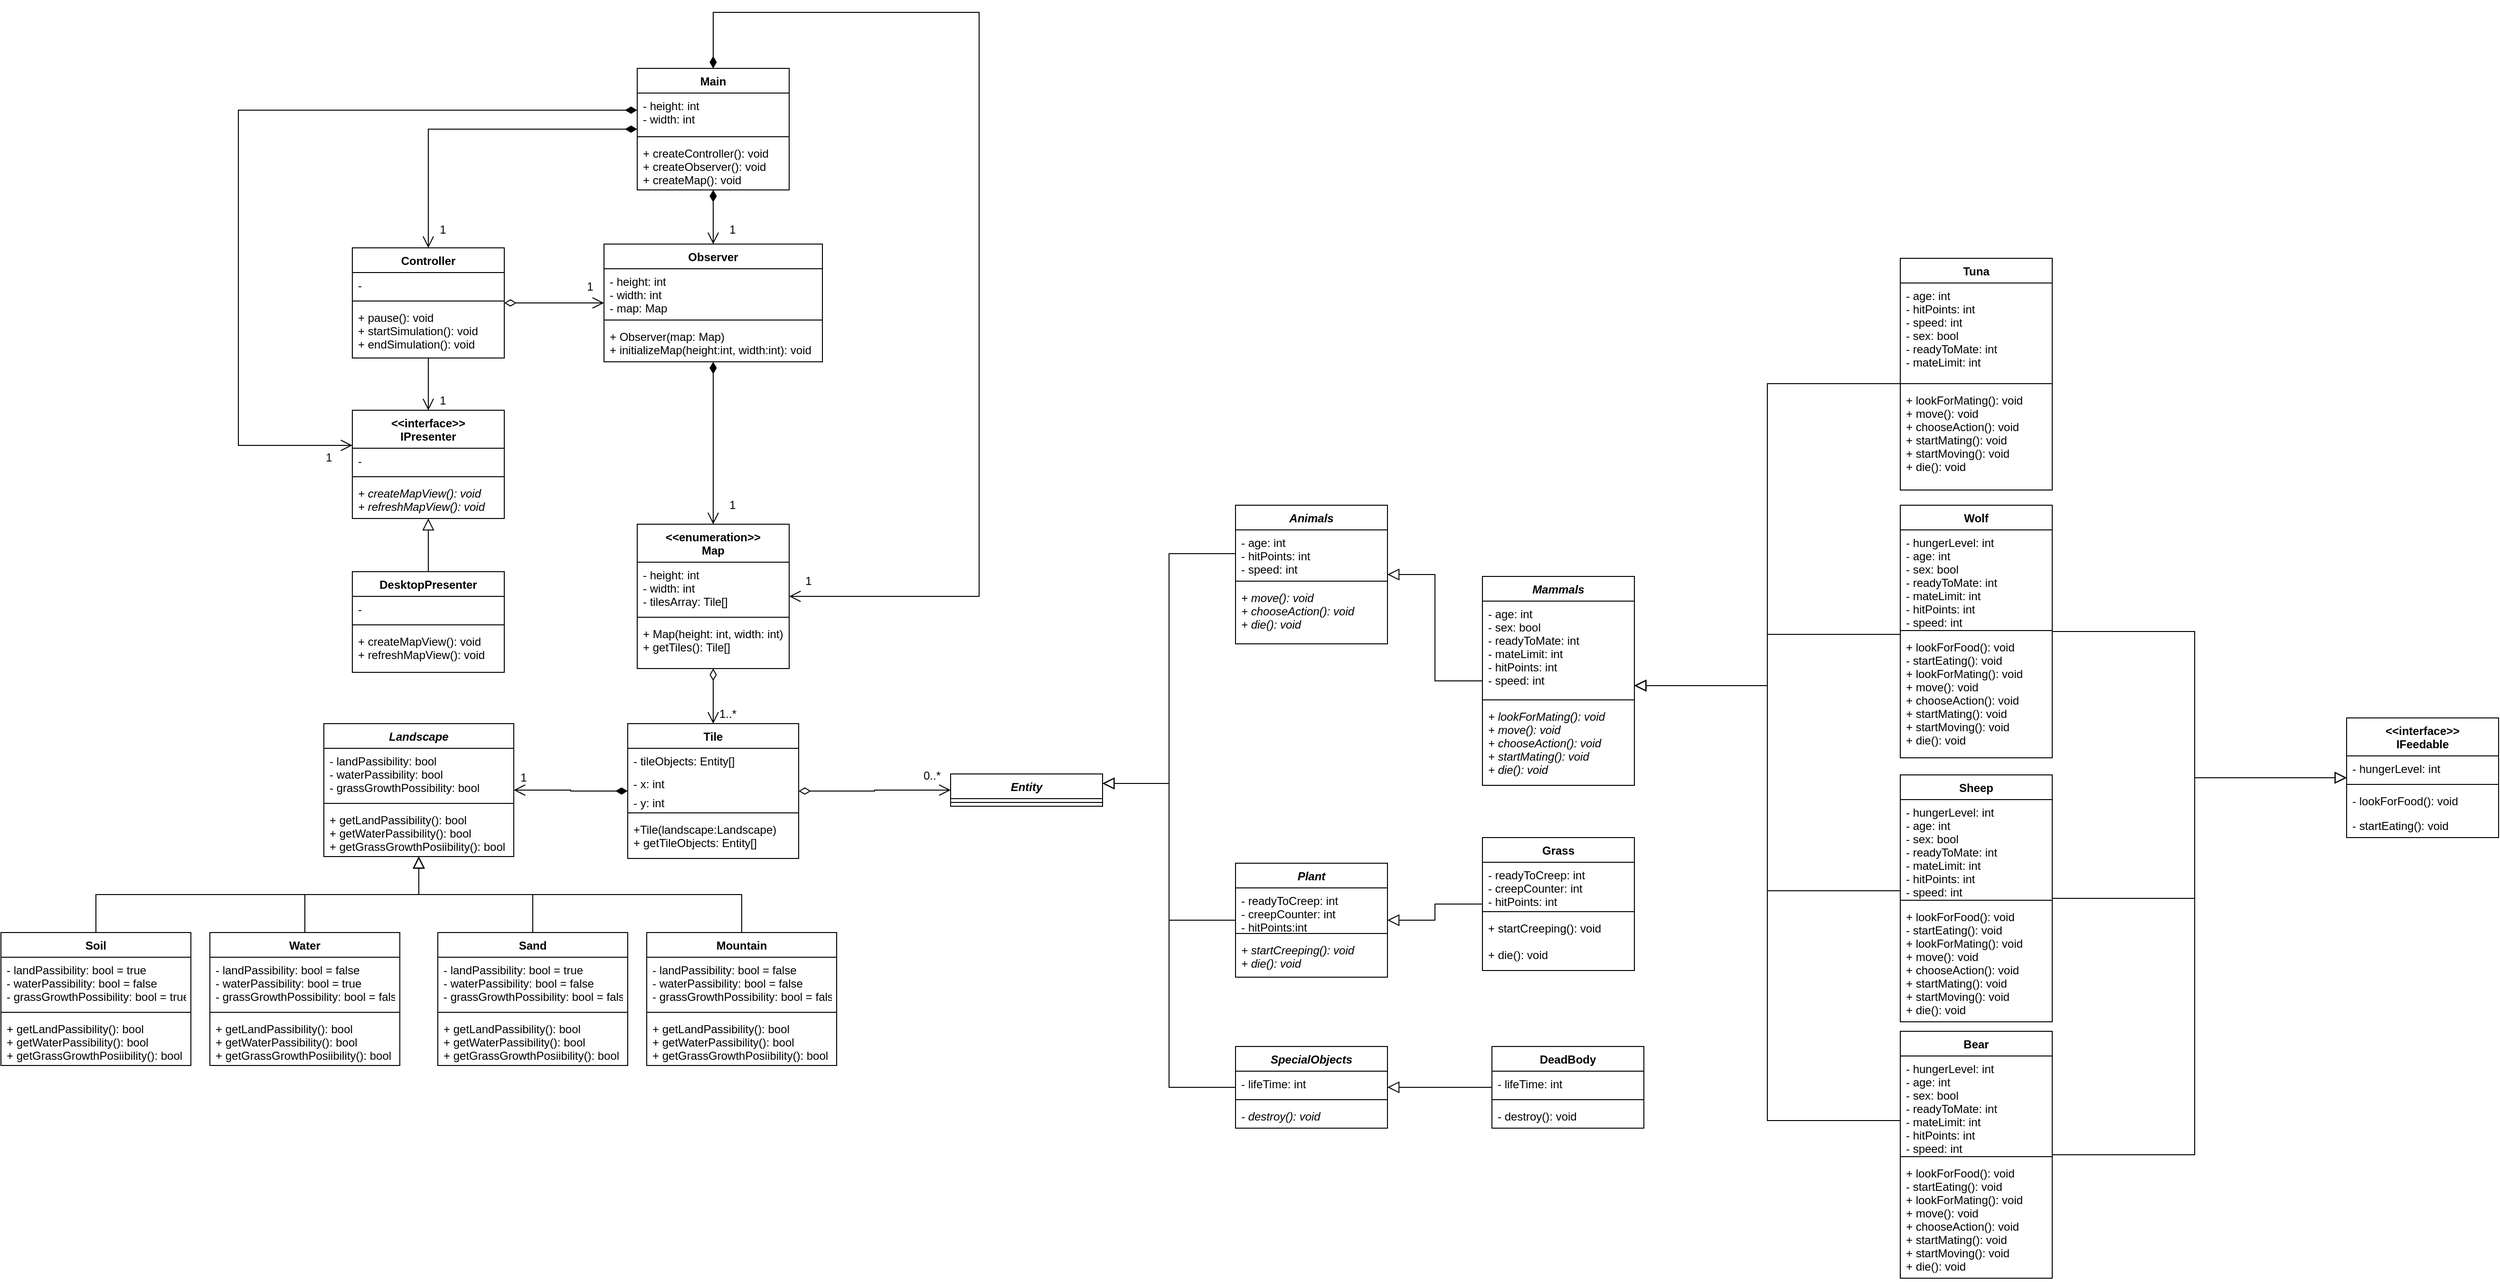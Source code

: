 <mxfile version="15.0.6" type="github">
  <diagram name="Page-1" id="c4acf3e9-155e-7222-9cf6-157b1a14988f">
    <mxGraphModel dx="3109" dy="1654" grid="1" gridSize="10" guides="1" tooltips="1" connect="1" arrows="1" fold="1" page="1" pageScale="1" pageWidth="1100" pageHeight="850" background="none" math="0" shadow="0">
      <root>
        <mxCell id="0" />
        <mxCell id="1" parent="0" />
        <mxCell id="tK33m090suOpxxcHoeYY-7" style="edgeStyle=orthogonalEdgeStyle;rounded=0;orthogonalLoop=1;jettySize=auto;html=1;endArrow=open;endFill=0;endSize=10;startSize=10;startArrow=diamondThin;startFill=0;" edge="1" parent="1" source="_xyLBf4rRskC3J2EZDxW-5" target="_xyLBf4rRskC3J2EZDxW-9">
          <mxGeometry relative="1" as="geometry" />
        </mxCell>
        <mxCell id="_xyLBf4rRskC3J2EZDxW-5" value="&lt;&lt;enumeration&gt;&gt;&#xa;Map" style="swimlane;fontStyle=1;align=center;verticalAlign=top;childLayout=stackLayout;horizontal=1;startSize=40;horizontalStack=0;resizeParent=1;resizeParentMax=0;resizeLast=0;collapsible=1;marginBottom=0;" parent="1" vertex="1">
          <mxGeometry x="680" y="620" width="160" height="152" as="geometry" />
        </mxCell>
        <mxCell id="_xyLBf4rRskC3J2EZDxW-6" value="- height: int&#xa;- width: int&#xa;- tilesArray: Tile[]" style="text;strokeColor=none;fillColor=none;align=left;verticalAlign=top;spacingLeft=4;spacingRight=4;overflow=hidden;rotatable=0;points=[[0,0.5],[1,0.5]];portConstraint=eastwest;" parent="_xyLBf4rRskC3J2EZDxW-5" vertex="1">
          <mxGeometry y="40" width="160" height="54" as="geometry" />
        </mxCell>
        <mxCell id="_xyLBf4rRskC3J2EZDxW-7" value="" style="line;strokeWidth=1;fillColor=none;align=left;verticalAlign=middle;spacingTop=-1;spacingLeft=3;spacingRight=3;rotatable=0;labelPosition=right;points=[];portConstraint=eastwest;" parent="_xyLBf4rRskC3J2EZDxW-5" vertex="1">
          <mxGeometry y="94" width="160" height="8" as="geometry" />
        </mxCell>
        <mxCell id="_xyLBf4rRskC3J2EZDxW-8" value="+ Map(height: int, width: int)&#xa;+ getTiles(): Tile[]" style="text;strokeColor=none;fillColor=none;align=left;verticalAlign=top;spacingLeft=4;spacingRight=4;overflow=hidden;rotatable=0;points=[[0,0.5],[1,0.5]];portConstraint=eastwest;" parent="_xyLBf4rRskC3J2EZDxW-5" vertex="1">
          <mxGeometry y="102" width="160" height="50" as="geometry" />
        </mxCell>
        <mxCell id="v3pDaqWRYXxPAvAmd5gX-19" style="edgeStyle=orthogonalEdgeStyle;rounded=0;orthogonalLoop=1;jettySize=auto;html=1;endArrow=open;endFill=0;startSize=10;endSize=10;strokeWidth=1;startArrow=diamondThin;startFill=1;targetPerimeterSpacing=0;" parent="1" source="_xyLBf4rRskC3J2EZDxW-9" target="_xyLBf4rRskC3J2EZDxW-45" edge="1">
          <mxGeometry relative="1" as="geometry" />
        </mxCell>
        <mxCell id="tK33m090suOpxxcHoeYY-1" style="edgeStyle=orthogonalEdgeStyle;rounded=0;orthogonalLoop=1;jettySize=auto;html=1;endArrow=open;endFill=0;startArrow=diamondThin;startFill=0;startSize=10;endSize=10;" edge="1" parent="1" source="_xyLBf4rRskC3J2EZDxW-9" target="R_GVhmnV9ysI4ZdF6uMz-1">
          <mxGeometry relative="1" as="geometry" />
        </mxCell>
        <mxCell id="_xyLBf4rRskC3J2EZDxW-9" value="Tile" style="swimlane;fontStyle=1;align=center;verticalAlign=top;childLayout=stackLayout;horizontal=1;startSize=26;horizontalStack=0;resizeParent=1;resizeParentMax=0;resizeLast=0;collapsible=1;marginBottom=0;" parent="1" vertex="1">
          <mxGeometry x="670" y="830" width="180" height="142" as="geometry" />
        </mxCell>
        <mxCell id="_xyLBf4rRskC3J2EZDxW-10" value="- tileObjects: Entity[]" style="text;strokeColor=none;fillColor=none;align=left;verticalAlign=top;spacingLeft=4;spacingRight=4;overflow=hidden;rotatable=0;points=[[0,0.5],[1,0.5]];portConstraint=eastwest;" parent="_xyLBf4rRskC3J2EZDxW-9" vertex="1">
          <mxGeometry y="26" width="180" height="24" as="geometry" />
        </mxCell>
        <mxCell id="tK33m090suOpxxcHoeYY-31" value="- x: int" style="text;strokeColor=none;fillColor=none;align=left;verticalAlign=top;spacingLeft=4;spacingRight=4;overflow=hidden;rotatable=0;points=[[0,0.5],[1,0.5]];portConstraint=eastwest;" vertex="1" parent="_xyLBf4rRskC3J2EZDxW-9">
          <mxGeometry y="50" width="180" height="20" as="geometry" />
        </mxCell>
        <mxCell id="tK33m090suOpxxcHoeYY-32" value="- y: int" style="text;strokeColor=none;fillColor=none;align=left;verticalAlign=top;spacingLeft=4;spacingRight=4;overflow=hidden;rotatable=0;points=[[0,0.5],[1,0.5]];portConstraint=eastwest;" vertex="1" parent="_xyLBf4rRskC3J2EZDxW-9">
          <mxGeometry y="70" width="180" height="20" as="geometry" />
        </mxCell>
        <mxCell id="_xyLBf4rRskC3J2EZDxW-11" value="" style="line;strokeWidth=1;fillColor=none;align=left;verticalAlign=middle;spacingTop=-1;spacingLeft=3;spacingRight=3;rotatable=0;labelPosition=right;points=[];portConstraint=eastwest;" parent="_xyLBf4rRskC3J2EZDxW-9" vertex="1">
          <mxGeometry y="90" width="180" height="8" as="geometry" />
        </mxCell>
        <mxCell id="_xyLBf4rRskC3J2EZDxW-12" value="+Tile(landscape:Landscape)&#xa;+ getTileObjects: Entity[]" style="text;strokeColor=none;fillColor=none;align=left;verticalAlign=top;spacingLeft=4;spacingRight=4;overflow=hidden;rotatable=0;points=[[0,0.5],[1,0.5]];portConstraint=eastwest;" parent="_xyLBf4rRskC3J2EZDxW-9" vertex="1">
          <mxGeometry y="98" width="180" height="44" as="geometry" />
        </mxCell>
        <mxCell id="_xyLBf4rRskC3J2EZDxW-49" style="edgeStyle=orthogonalEdgeStyle;rounded=0;orthogonalLoop=1;jettySize=auto;html=1;exitX=0.5;exitY=0;exitDx=0;exitDy=0;endArrow=block;endFill=0;strokeWidth=1;endSize=10;" parent="1" target="_xyLBf4rRskC3J2EZDxW-45" edge="1">
          <mxGeometry relative="1" as="geometry">
            <Array as="points">
              <mxPoint x="330" y="1050" />
              <mxPoint x="330" y="1010" />
              <mxPoint x="450" y="1010" />
            </Array>
            <mxPoint x="360" y="1050" as="sourcePoint" />
          </mxGeometry>
        </mxCell>
        <mxCell id="_xyLBf4rRskC3J2EZDxW-51" style="edgeStyle=orthogonalEdgeStyle;rounded=0;orthogonalLoop=1;jettySize=auto;html=1;endArrow=block;endFill=0;strokeWidth=1;endSize=10;" parent="1" target="_xyLBf4rRskC3J2EZDxW-45" edge="1">
          <mxGeometry relative="1" as="geometry">
            <Array as="points">
              <mxPoint x="570" y="1010" />
              <mxPoint x="450" y="1010" />
            </Array>
            <mxPoint x="570" y="1050" as="sourcePoint" />
          </mxGeometry>
        </mxCell>
        <mxCell id="_xyLBf4rRskC3J2EZDxW-50" style="edgeStyle=orthogonalEdgeStyle;rounded=0;orthogonalLoop=1;jettySize=auto;html=1;endArrow=block;endFill=0;strokeWidth=1;endSize=10;" parent="1" target="_xyLBf4rRskC3J2EZDxW-45" edge="1">
          <mxGeometry relative="1" as="geometry">
            <Array as="points">
              <mxPoint x="110" y="1050" />
              <mxPoint x="110" y="1010" />
              <mxPoint x="450" y="1010" />
            </Array>
            <mxPoint x="180" y="1050" as="sourcePoint" />
          </mxGeometry>
        </mxCell>
        <mxCell id="_xyLBf4rRskC3J2EZDxW-52" style="edgeStyle=orthogonalEdgeStyle;rounded=0;orthogonalLoop=1;jettySize=auto;html=1;endArrow=block;endFill=0;strokeWidth=1;endSize=10;" parent="1" target="_xyLBf4rRskC3J2EZDxW-45" edge="1">
          <mxGeometry relative="1" as="geometry">
            <Array as="points">
              <mxPoint x="790" y="1010" />
              <mxPoint x="450" y="1010" />
            </Array>
            <mxPoint x="790" y="1050" as="sourcePoint" />
          </mxGeometry>
        </mxCell>
        <mxCell id="_xyLBf4rRskC3J2EZDxW-45" value="Landscape" style="swimlane;fontStyle=3;align=center;verticalAlign=top;childLayout=stackLayout;horizontal=1;startSize=26;horizontalStack=0;resizeParent=1;resizeParentMax=0;resizeLast=0;collapsible=1;marginBottom=0;" parent="1" vertex="1">
          <mxGeometry x="350" y="830" width="200" height="140" as="geometry" />
        </mxCell>
        <mxCell id="_xyLBf4rRskC3J2EZDxW-46" value="- landPassibility: bool&#xa;- waterPassibility: bool&#xa;- grassGrowthPossibility: bool" style="text;strokeColor=none;fillColor=none;align=left;verticalAlign=top;spacingLeft=4;spacingRight=4;overflow=hidden;rotatable=0;points=[[0,0.5],[1,0.5]];portConstraint=eastwest;" parent="_xyLBf4rRskC3J2EZDxW-45" vertex="1">
          <mxGeometry y="26" width="200" height="54" as="geometry" />
        </mxCell>
        <mxCell id="_xyLBf4rRskC3J2EZDxW-47" value="" style="line;strokeWidth=1;fillColor=none;align=left;verticalAlign=middle;spacingTop=-1;spacingLeft=3;spacingRight=3;rotatable=0;labelPosition=right;points=[];portConstraint=eastwest;" parent="_xyLBf4rRskC3J2EZDxW-45" vertex="1">
          <mxGeometry y="80" width="200" height="8" as="geometry" />
        </mxCell>
        <mxCell id="_xyLBf4rRskC3J2EZDxW-48" value="+ getLandPassibility(): bool&#xa;+ getWaterPassibility(): bool&#xa;+ getGrassGrowthPosiibility(): bool" style="text;strokeColor=none;fillColor=none;align=left;verticalAlign=top;spacingLeft=4;spacingRight=4;overflow=hidden;rotatable=0;points=[[0,0.5],[1,0.5]];portConstraint=eastwest;" parent="_xyLBf4rRskC3J2EZDxW-45" vertex="1">
          <mxGeometry y="88" width="200" height="52" as="geometry" />
        </mxCell>
        <mxCell id="v3pDaqWRYXxPAvAmd5gX-1" value="Soil" style="swimlane;fontStyle=1;align=center;verticalAlign=top;childLayout=stackLayout;horizontal=1;startSize=26;horizontalStack=0;resizeParent=1;resizeParentMax=0;resizeLast=0;collapsible=1;marginBottom=0;" parent="1" vertex="1">
          <mxGeometry x="10" y="1050" width="200" height="140" as="geometry" />
        </mxCell>
        <mxCell id="v3pDaqWRYXxPAvAmd5gX-2" value="- landPassibility: bool = true&#xa;- waterPassibility: bool = false&#xa;- grassGrowthPossibility: bool = true" style="text;strokeColor=none;fillColor=none;align=left;verticalAlign=top;spacingLeft=4;spacingRight=4;overflow=hidden;rotatable=0;points=[[0,0.5],[1,0.5]];portConstraint=eastwest;" parent="v3pDaqWRYXxPAvAmd5gX-1" vertex="1">
          <mxGeometry y="26" width="200" height="54" as="geometry" />
        </mxCell>
        <mxCell id="v3pDaqWRYXxPAvAmd5gX-3" value="" style="line;strokeWidth=1;fillColor=none;align=left;verticalAlign=middle;spacingTop=-1;spacingLeft=3;spacingRight=3;rotatable=0;labelPosition=right;points=[];portConstraint=eastwest;" parent="v3pDaqWRYXxPAvAmd5gX-1" vertex="1">
          <mxGeometry y="80" width="200" height="8" as="geometry" />
        </mxCell>
        <mxCell id="v3pDaqWRYXxPAvAmd5gX-4" value="+ getLandPassibility(): bool&#xa;+ getWaterPassibility(): bool&#xa;+ getGrassGrowthPosiibility(): bool" style="text;strokeColor=none;fillColor=none;align=left;verticalAlign=top;spacingLeft=4;spacingRight=4;overflow=hidden;rotatable=0;points=[[0,0.5],[1,0.5]];portConstraint=eastwest;" parent="v3pDaqWRYXxPAvAmd5gX-1" vertex="1">
          <mxGeometry y="88" width="200" height="52" as="geometry" />
        </mxCell>
        <mxCell id="v3pDaqWRYXxPAvAmd5gX-5" value="Water" style="swimlane;fontStyle=1;align=center;verticalAlign=top;childLayout=stackLayout;horizontal=1;startSize=26;horizontalStack=0;resizeParent=1;resizeParentMax=0;resizeLast=0;collapsible=1;marginBottom=0;" parent="1" vertex="1">
          <mxGeometry x="230" y="1050" width="200" height="140" as="geometry" />
        </mxCell>
        <mxCell id="v3pDaqWRYXxPAvAmd5gX-6" value="- landPassibility: bool = false&#xa;- waterPassibility: bool = true&#xa;- grassGrowthPossibility: bool = false" style="text;strokeColor=none;fillColor=none;align=left;verticalAlign=top;spacingLeft=4;spacingRight=4;overflow=hidden;rotatable=0;points=[[0,0.5],[1,0.5]];portConstraint=eastwest;" parent="v3pDaqWRYXxPAvAmd5gX-5" vertex="1">
          <mxGeometry y="26" width="200" height="54" as="geometry" />
        </mxCell>
        <mxCell id="v3pDaqWRYXxPAvAmd5gX-7" value="" style="line;strokeWidth=1;fillColor=none;align=left;verticalAlign=middle;spacingTop=-1;spacingLeft=3;spacingRight=3;rotatable=0;labelPosition=right;points=[];portConstraint=eastwest;" parent="v3pDaqWRYXxPAvAmd5gX-5" vertex="1">
          <mxGeometry y="80" width="200" height="8" as="geometry" />
        </mxCell>
        <mxCell id="v3pDaqWRYXxPAvAmd5gX-8" value="+ getLandPassibility(): bool&#xa;+ getWaterPassibility(): bool&#xa;+ getGrassGrowthPosiibility(): bool" style="text;strokeColor=none;fillColor=none;align=left;verticalAlign=top;spacingLeft=4;spacingRight=4;overflow=hidden;rotatable=0;points=[[0,0.5],[1,0.5]];portConstraint=eastwest;" parent="v3pDaqWRYXxPAvAmd5gX-5" vertex="1">
          <mxGeometry y="88" width="200" height="52" as="geometry" />
        </mxCell>
        <mxCell id="v3pDaqWRYXxPAvAmd5gX-9" value="Sand" style="swimlane;fontStyle=1;align=center;verticalAlign=top;childLayout=stackLayout;horizontal=1;startSize=26;horizontalStack=0;resizeParent=1;resizeParentMax=0;resizeLast=0;collapsible=1;marginBottom=0;" parent="1" vertex="1">
          <mxGeometry x="470" y="1050" width="200" height="140" as="geometry" />
        </mxCell>
        <mxCell id="v3pDaqWRYXxPAvAmd5gX-10" value="- landPassibility: bool = true&#xa;- waterPassibility: bool = false&#xa;- grassGrowthPossibility: bool = false" style="text;strokeColor=none;fillColor=none;align=left;verticalAlign=top;spacingLeft=4;spacingRight=4;overflow=hidden;rotatable=0;points=[[0,0.5],[1,0.5]];portConstraint=eastwest;" parent="v3pDaqWRYXxPAvAmd5gX-9" vertex="1">
          <mxGeometry y="26" width="200" height="54" as="geometry" />
        </mxCell>
        <mxCell id="v3pDaqWRYXxPAvAmd5gX-11" value="" style="line;strokeWidth=1;fillColor=none;align=left;verticalAlign=middle;spacingTop=-1;spacingLeft=3;spacingRight=3;rotatable=0;labelPosition=right;points=[];portConstraint=eastwest;" parent="v3pDaqWRYXxPAvAmd5gX-9" vertex="1">
          <mxGeometry y="80" width="200" height="8" as="geometry" />
        </mxCell>
        <mxCell id="v3pDaqWRYXxPAvAmd5gX-12" value="+ getLandPassibility(): bool&#xa;+ getWaterPassibility(): bool&#xa;+ getGrassGrowthPosiibility(): bool" style="text;strokeColor=none;fillColor=none;align=left;verticalAlign=top;spacingLeft=4;spacingRight=4;overflow=hidden;rotatable=0;points=[[0,0.5],[1,0.5]];portConstraint=eastwest;" parent="v3pDaqWRYXxPAvAmd5gX-9" vertex="1">
          <mxGeometry y="88" width="200" height="52" as="geometry" />
        </mxCell>
        <mxCell id="v3pDaqWRYXxPAvAmd5gX-13" value="Mountain" style="swimlane;fontStyle=1;align=center;verticalAlign=top;childLayout=stackLayout;horizontal=1;startSize=26;horizontalStack=0;resizeParent=1;resizeParentMax=0;resizeLast=0;collapsible=1;marginBottom=0;" parent="1" vertex="1">
          <mxGeometry x="690" y="1050" width="200" height="140" as="geometry" />
        </mxCell>
        <mxCell id="v3pDaqWRYXxPAvAmd5gX-14" value="- landPassibility: bool = false&#xa;- waterPassibility: bool = false&#xa;- grassGrowthPossibility: bool = false" style="text;strokeColor=none;fillColor=none;align=left;verticalAlign=top;spacingLeft=4;spacingRight=4;overflow=hidden;rotatable=0;points=[[0,0.5],[1,0.5]];portConstraint=eastwest;" parent="v3pDaqWRYXxPAvAmd5gX-13" vertex="1">
          <mxGeometry y="26" width="200" height="54" as="geometry" />
        </mxCell>
        <mxCell id="v3pDaqWRYXxPAvAmd5gX-15" value="" style="line;strokeWidth=1;fillColor=none;align=left;verticalAlign=middle;spacingTop=-1;spacingLeft=3;spacingRight=3;rotatable=0;labelPosition=right;points=[];portConstraint=eastwest;" parent="v3pDaqWRYXxPAvAmd5gX-13" vertex="1">
          <mxGeometry y="80" width="200" height="8" as="geometry" />
        </mxCell>
        <mxCell id="v3pDaqWRYXxPAvAmd5gX-16" value="+ getLandPassibility(): bool&#xa;+ getWaterPassibility(): bool&#xa;+ getGrassGrowthPosiibility(): bool" style="text;strokeColor=none;fillColor=none;align=left;verticalAlign=top;spacingLeft=4;spacingRight=4;overflow=hidden;rotatable=0;points=[[0,0.5],[1,0.5]];portConstraint=eastwest;" parent="v3pDaqWRYXxPAvAmd5gX-13" vertex="1">
          <mxGeometry y="88" width="200" height="52" as="geometry" />
        </mxCell>
        <mxCell id="v3pDaqWRYXxPAvAmd5gX-61" style="edgeStyle=orthogonalEdgeStyle;rounded=0;orthogonalLoop=1;jettySize=auto;html=1;endArrow=block;endFill=0;startSize=6;endSize=10;strokeWidth=1;" parent="1" source="v3pDaqWRYXxPAvAmd5gX-20" target="v3pDaqWRYXxPAvAmd5gX-56" edge="1">
          <mxGeometry relative="1" as="geometry" />
        </mxCell>
        <mxCell id="v3pDaqWRYXxPAvAmd5gX-20" value="Mammals" style="swimlane;fontStyle=3;align=center;verticalAlign=top;childLayout=stackLayout;horizontal=1;startSize=26;horizontalStack=0;resizeParent=1;resizeParentMax=0;resizeLast=0;collapsible=1;marginBottom=0;" parent="1" vertex="1">
          <mxGeometry x="1570" y="675" width="160" height="220" as="geometry" />
        </mxCell>
        <mxCell id="v3pDaqWRYXxPAvAmd5gX-21" value="- age: int &#xa;- sex: bool&#xa;- readyToMate: int &#xa;- mateLimit: int&#xa;- hitPoints: int&#xa;- speed: int" style="text;strokeColor=none;fillColor=none;align=left;verticalAlign=top;spacingLeft=4;spacingRight=4;overflow=hidden;rotatable=0;points=[[0,0.5],[1,0.5]];portConstraint=eastwest;" parent="v3pDaqWRYXxPAvAmd5gX-20" vertex="1">
          <mxGeometry y="26" width="160" height="100" as="geometry" />
        </mxCell>
        <mxCell id="v3pDaqWRYXxPAvAmd5gX-22" value="" style="line;strokeWidth=1;fillColor=none;align=left;verticalAlign=middle;spacingTop=-1;spacingLeft=3;spacingRight=3;rotatable=0;labelPosition=right;points=[];portConstraint=eastwest;" parent="v3pDaqWRYXxPAvAmd5gX-20" vertex="1">
          <mxGeometry y="126" width="160" height="8" as="geometry" />
        </mxCell>
        <mxCell id="v3pDaqWRYXxPAvAmd5gX-23" value="+ lookForMating(): void&#xa;+ move(): void&#xa;+ chooseAction(): void&#xa;+ startMating(): void&#xa;+ die(): void" style="text;strokeColor=none;fillColor=none;align=left;verticalAlign=top;spacingLeft=4;spacingRight=4;overflow=hidden;rotatable=0;points=[[0,0.5],[1,0.5]];portConstraint=eastwest;fontStyle=2" parent="v3pDaqWRYXxPAvAmd5gX-20" vertex="1">
          <mxGeometry y="134" width="160" height="86" as="geometry" />
        </mxCell>
        <mxCell id="R_GVhmnV9ysI4ZdF6uMz-6" style="edgeStyle=orthogonalEdgeStyle;rounded=0;orthogonalLoop=1;jettySize=auto;html=1;endSize=10;endArrow=block;endFill=0;" parent="1" source="v3pDaqWRYXxPAvAmd5gX-28" target="R_GVhmnV9ysI4ZdF6uMz-1" edge="1">
          <mxGeometry relative="1" as="geometry">
            <Array as="points">
              <mxPoint x="1240" y="1037" />
              <mxPoint x="1240" y="893" />
            </Array>
          </mxGeometry>
        </mxCell>
        <mxCell id="v3pDaqWRYXxPAvAmd5gX-28" value="Plant" style="swimlane;fontStyle=3;align=center;verticalAlign=top;childLayout=stackLayout;horizontal=1;startSize=26;horizontalStack=0;resizeParent=1;resizeParentMax=0;resizeLast=0;collapsible=1;marginBottom=0;" parent="1" vertex="1">
          <mxGeometry x="1310" y="977" width="160" height="120" as="geometry" />
        </mxCell>
        <mxCell id="v3pDaqWRYXxPAvAmd5gX-29" value="- readyToCreep: int &#xa;- creepCounter: int&#xa;- hitPoints:int &#xa;- " style="text;strokeColor=none;fillColor=none;align=left;verticalAlign=top;spacingLeft=4;spacingRight=4;overflow=hidden;rotatable=0;points=[[0,0.5],[1,0.5]];portConstraint=eastwest;" parent="v3pDaqWRYXxPAvAmd5gX-28" vertex="1">
          <mxGeometry y="26" width="160" height="44" as="geometry" />
        </mxCell>
        <mxCell id="v3pDaqWRYXxPAvAmd5gX-30" value="" style="line;strokeWidth=1;fillColor=none;align=left;verticalAlign=middle;spacingTop=-1;spacingLeft=3;spacingRight=3;rotatable=0;labelPosition=right;points=[];portConstraint=eastwest;" parent="v3pDaqWRYXxPAvAmd5gX-28" vertex="1">
          <mxGeometry y="70" width="160" height="8" as="geometry" />
        </mxCell>
        <mxCell id="v3pDaqWRYXxPAvAmd5gX-31" value="+ startСreeping(): void&#xa;+ die(): void" style="text;strokeColor=none;fillColor=none;align=left;verticalAlign=top;spacingLeft=4;spacingRight=4;overflow=hidden;rotatable=0;points=[[0,0.5],[1,0.5]];portConstraint=eastwest;fontStyle=2" parent="v3pDaqWRYXxPAvAmd5gX-28" vertex="1">
          <mxGeometry y="78" width="160" height="42" as="geometry" />
        </mxCell>
        <mxCell id="v3pDaqWRYXxPAvAmd5gX-40" style="edgeStyle=orthogonalEdgeStyle;rounded=0;orthogonalLoop=1;jettySize=auto;html=1;endArrow=block;endFill=0;startSize=6;endSize=10;strokeWidth=1;" parent="1" source="v3pDaqWRYXxPAvAmd5gX-36" target="v3pDaqWRYXxPAvAmd5gX-20" edge="1">
          <mxGeometry relative="1" as="geometry">
            <Array as="points">
              <mxPoint x="1870" y="736" />
              <mxPoint x="1870" y="790" />
            </Array>
          </mxGeometry>
        </mxCell>
        <mxCell id="tK33m090suOpxxcHoeYY-23" style="edgeStyle=orthogonalEdgeStyle;rounded=0;orthogonalLoop=1;jettySize=auto;html=1;endArrow=block;endFill=0;endSize=10;" edge="1" parent="1" source="v3pDaqWRYXxPAvAmd5gX-36" target="tK33m090suOpxxcHoeYY-15">
          <mxGeometry relative="1" as="geometry">
            <Array as="points">
              <mxPoint x="2320" y="733" />
              <mxPoint x="2320" y="887" />
            </Array>
          </mxGeometry>
        </mxCell>
        <mxCell id="v3pDaqWRYXxPAvAmd5gX-36" value="Wolf" style="swimlane;fontStyle=1;align=center;verticalAlign=top;childLayout=stackLayout;horizontal=1;startSize=26;horizontalStack=0;resizeParent=1;resizeParentMax=0;resizeLast=0;collapsible=1;marginBottom=0;" parent="1" vertex="1">
          <mxGeometry x="2010" y="600" width="160" height="266" as="geometry" />
        </mxCell>
        <mxCell id="v3pDaqWRYXxPAvAmd5gX-37" value="- hungerLevel: int&#xa;- age: int &#xa;- sex: bool&#xa;- readyToMate: int &#xa;- mateLimit: int&#xa;- hitPoints: int&#xa;- speed: int" style="text;strokeColor=none;fillColor=none;align=left;verticalAlign=top;spacingLeft=4;spacingRight=4;overflow=hidden;rotatable=0;points=[[0,0.5],[1,0.5]];portConstraint=eastwest;" parent="v3pDaqWRYXxPAvAmd5gX-36" vertex="1">
          <mxGeometry y="26" width="160" height="102" as="geometry" />
        </mxCell>
        <mxCell id="v3pDaqWRYXxPAvAmd5gX-38" value="" style="line;strokeWidth=1;fillColor=none;align=left;verticalAlign=middle;spacingTop=-1;spacingLeft=3;spacingRight=3;rotatable=0;labelPosition=right;points=[];portConstraint=eastwest;" parent="v3pDaqWRYXxPAvAmd5gX-36" vertex="1">
          <mxGeometry y="128" width="160" height="8" as="geometry" />
        </mxCell>
        <mxCell id="v3pDaqWRYXxPAvAmd5gX-39" value="+ lookForFood(): void&#xa;- startEating(): void&#xa;+ lookForMating(): void&#xa;+ move(): void&#xa;+ chooseAction(): void&#xa;+ startMating(): void&#xa;+ startMoving(): void&#xa;+ die(): void" style="text;strokeColor=none;fillColor=none;align=left;verticalAlign=top;spacingLeft=4;spacingRight=4;overflow=hidden;rotatable=0;points=[[0,0.5],[1,0.5]];portConstraint=eastwest;" parent="v3pDaqWRYXxPAvAmd5gX-36" vertex="1">
          <mxGeometry y="136" width="160" height="130" as="geometry" />
        </mxCell>
        <mxCell id="v3pDaqWRYXxPAvAmd5gX-45" style="edgeStyle=orthogonalEdgeStyle;rounded=0;orthogonalLoop=1;jettySize=auto;html=1;endArrow=block;endFill=0;startSize=6;endSize=10;strokeWidth=1;" parent="1" source="v3pDaqWRYXxPAvAmd5gX-41" target="v3pDaqWRYXxPAvAmd5gX-20" edge="1">
          <mxGeometry relative="1" as="geometry">
            <Array as="points">
              <mxPoint x="1870" y="1006" />
              <mxPoint x="1870" y="790" />
            </Array>
          </mxGeometry>
        </mxCell>
        <mxCell id="tK33m090suOpxxcHoeYY-24" style="edgeStyle=orthogonalEdgeStyle;rounded=0;orthogonalLoop=1;jettySize=auto;html=1;endArrow=block;endFill=0;endSize=10;" edge="1" parent="1" source="v3pDaqWRYXxPAvAmd5gX-41" target="tK33m090suOpxxcHoeYY-15">
          <mxGeometry relative="1" as="geometry">
            <Array as="points">
              <mxPoint x="2320" y="1014" />
              <mxPoint x="2320" y="887" />
            </Array>
          </mxGeometry>
        </mxCell>
        <mxCell id="v3pDaqWRYXxPAvAmd5gX-41" value="Sheep" style="swimlane;fontStyle=1;align=center;verticalAlign=top;childLayout=stackLayout;horizontal=1;startSize=26;horizontalStack=0;resizeParent=1;resizeParentMax=0;resizeLast=0;collapsible=1;marginBottom=0;" parent="1" vertex="1">
          <mxGeometry x="2010" y="884" width="160" height="260" as="geometry" />
        </mxCell>
        <mxCell id="v3pDaqWRYXxPAvAmd5gX-42" value="- hungerLevel: int&#xa;- age: int &#xa;- sex: bool&#xa;- readyToMate: int &#xa;- mateLimit: int&#xa;- hitPoints: int&#xa;- speed: int" style="text;strokeColor=none;fillColor=none;align=left;verticalAlign=top;spacingLeft=4;spacingRight=4;overflow=hidden;rotatable=0;points=[[0,0.5],[1,0.5]];portConstraint=eastwest;" parent="v3pDaqWRYXxPAvAmd5gX-41" vertex="1">
          <mxGeometry y="26" width="160" height="102" as="geometry" />
        </mxCell>
        <mxCell id="v3pDaqWRYXxPAvAmd5gX-43" value="" style="line;strokeWidth=1;fillColor=none;align=left;verticalAlign=middle;spacingTop=-1;spacingLeft=3;spacingRight=3;rotatable=0;labelPosition=right;points=[];portConstraint=eastwest;" parent="v3pDaqWRYXxPAvAmd5gX-41" vertex="1">
          <mxGeometry y="128" width="160" height="8" as="geometry" />
        </mxCell>
        <mxCell id="v3pDaqWRYXxPAvAmd5gX-44" value="+ lookForFood(): void&#xa;- startEating(): void&#xa;+ lookForMating(): void&#xa;+ move(): void&#xa;+ chooseAction(): void&#xa;+ startMating(): void&#xa;+ startMoving(): void&#xa;+ die(): void" style="text;strokeColor=none;fillColor=none;align=left;verticalAlign=top;spacingLeft=4;spacingRight=4;overflow=hidden;rotatable=0;points=[[0,0.5],[1,0.5]];portConstraint=eastwest;" parent="v3pDaqWRYXxPAvAmd5gX-41" vertex="1">
          <mxGeometry y="136" width="160" height="124" as="geometry" />
        </mxCell>
        <mxCell id="v3pDaqWRYXxPAvAmd5gX-50" style="edgeStyle=orthogonalEdgeStyle;rounded=0;orthogonalLoop=1;jettySize=auto;html=1;endArrow=block;endFill=0;startSize=6;endSize=10;strokeWidth=1;" parent="1" source="v3pDaqWRYXxPAvAmd5gX-46" target="v3pDaqWRYXxPAvAmd5gX-20" edge="1">
          <mxGeometry relative="1" as="geometry">
            <Array as="points">
              <mxPoint x="1870" y="1248" />
              <mxPoint x="1870" y="790" />
            </Array>
          </mxGeometry>
        </mxCell>
        <mxCell id="tK33m090suOpxxcHoeYY-25" style="edgeStyle=orthogonalEdgeStyle;rounded=0;orthogonalLoop=1;jettySize=auto;html=1;endArrow=block;endFill=0;endSize=10;" edge="1" parent="1" source="v3pDaqWRYXxPAvAmd5gX-46" target="tK33m090suOpxxcHoeYY-15">
          <mxGeometry relative="1" as="geometry">
            <Array as="points">
              <mxPoint x="2320" y="1284" />
              <mxPoint x="2320" y="887" />
            </Array>
          </mxGeometry>
        </mxCell>
        <mxCell id="v3pDaqWRYXxPAvAmd5gX-46" value="Bear" style="swimlane;fontStyle=1;align=center;verticalAlign=top;childLayout=stackLayout;horizontal=1;startSize=26;horizontalStack=0;resizeParent=1;resizeParentMax=0;resizeLast=0;collapsible=1;marginBottom=0;" parent="1" vertex="1">
          <mxGeometry x="2010" y="1154" width="160" height="260" as="geometry" />
        </mxCell>
        <mxCell id="v3pDaqWRYXxPAvAmd5gX-47" value="- hungerLevel: int&#xa;- age: int &#xa;- sex: bool&#xa;- readyToMate: int &#xa;- mateLimit: int&#xa;- hitPoints: int&#xa;- speed: int" style="text;strokeColor=none;fillColor=none;align=left;verticalAlign=top;spacingLeft=4;spacingRight=4;overflow=hidden;rotatable=0;points=[[0,0.5],[1,0.5]];portConstraint=eastwest;" parent="v3pDaqWRYXxPAvAmd5gX-46" vertex="1">
          <mxGeometry y="26" width="160" height="102" as="geometry" />
        </mxCell>
        <mxCell id="v3pDaqWRYXxPAvAmd5gX-48" value="" style="line;strokeWidth=1;fillColor=none;align=left;verticalAlign=middle;spacingTop=-1;spacingLeft=3;spacingRight=3;rotatable=0;labelPosition=right;points=[];portConstraint=eastwest;" parent="v3pDaqWRYXxPAvAmd5gX-46" vertex="1">
          <mxGeometry y="128" width="160" height="8" as="geometry" />
        </mxCell>
        <mxCell id="v3pDaqWRYXxPAvAmd5gX-49" value="+ lookForFood(): void&#xa;- startEating(): void&#xa;+ lookForMating(): void&#xa;+ move(): void&#xa;+ chooseAction(): void&#xa;+ startMating(): void&#xa;+ startMoving(): void&#xa;+ die(): void" style="text;strokeColor=none;fillColor=none;align=left;verticalAlign=top;spacingLeft=4;spacingRight=4;overflow=hidden;rotatable=0;points=[[0,0.5],[1,0.5]];portConstraint=eastwest;" parent="v3pDaqWRYXxPAvAmd5gX-46" vertex="1">
          <mxGeometry y="136" width="160" height="124" as="geometry" />
        </mxCell>
        <mxCell id="tK33m090suOpxxcHoeYY-21" style="edgeStyle=orthogonalEdgeStyle;rounded=0;orthogonalLoop=1;jettySize=auto;html=1;endArrow=block;endFill=0;endSize=10;" edge="1" parent="1" source="v3pDaqWRYXxPAvAmd5gX-51" target="v3pDaqWRYXxPAvAmd5gX-20">
          <mxGeometry relative="1" as="geometry">
            <Array as="points">
              <mxPoint x="1870" y="472" />
              <mxPoint x="1870" y="790" />
            </Array>
          </mxGeometry>
        </mxCell>
        <mxCell id="v3pDaqWRYXxPAvAmd5gX-51" value="Tuna" style="swimlane;fontStyle=1;align=center;verticalAlign=top;childLayout=stackLayout;horizontal=1;startSize=26;horizontalStack=0;resizeParent=1;resizeParentMax=0;resizeLast=0;collapsible=1;marginBottom=0;" parent="1" vertex="1">
          <mxGeometry x="2010" y="340" width="160" height="244" as="geometry" />
        </mxCell>
        <mxCell id="v3pDaqWRYXxPAvAmd5gX-52" value="- age: int &#xa;- hitPoints: int&#xa;- speed: int&#xa;- sex: bool&#xa;- readyToMate: int &#xa;- mateLimit: int&#xa;" style="text;strokeColor=none;fillColor=none;align=left;verticalAlign=top;spacingLeft=4;spacingRight=4;overflow=hidden;rotatable=0;points=[[0,0.5],[1,0.5]];portConstraint=eastwest;" parent="v3pDaqWRYXxPAvAmd5gX-51" vertex="1">
          <mxGeometry y="26" width="160" height="102" as="geometry" />
        </mxCell>
        <mxCell id="v3pDaqWRYXxPAvAmd5gX-53" value="" style="line;strokeWidth=1;fillColor=none;align=left;verticalAlign=middle;spacingTop=-1;spacingLeft=3;spacingRight=3;rotatable=0;labelPosition=right;points=[];portConstraint=eastwest;" parent="v3pDaqWRYXxPAvAmd5gX-51" vertex="1">
          <mxGeometry y="128" width="160" height="8" as="geometry" />
        </mxCell>
        <mxCell id="v3pDaqWRYXxPAvAmd5gX-54" value="+ lookForMating(): void&#xa;+ move(): void&#xa;+ chooseAction(): void&#xa;+ startMating(): void&#xa;+ startMoving(): void&#xa;+ die(): void" style="text;strokeColor=none;fillColor=none;align=left;verticalAlign=top;spacingLeft=4;spacingRight=4;overflow=hidden;rotatable=0;points=[[0,0.5],[1,0.5]];portConstraint=eastwest;" parent="v3pDaqWRYXxPAvAmd5gX-51" vertex="1">
          <mxGeometry y="136" width="160" height="108" as="geometry" />
        </mxCell>
        <mxCell id="v3pDaqWRYXxPAvAmd5gX-56" value="Animals" style="swimlane;fontStyle=3;align=center;verticalAlign=top;childLayout=stackLayout;horizontal=1;startSize=26;horizontalStack=0;resizeParent=1;resizeParentMax=0;resizeLast=0;collapsible=1;marginBottom=0;" parent="1" vertex="1">
          <mxGeometry x="1310" y="600" width="160" height="146" as="geometry" />
        </mxCell>
        <mxCell id="v3pDaqWRYXxPAvAmd5gX-57" value="- age: int  &#xa;- hitPoints: int&#xa;- speed: int" style="text;strokeColor=none;fillColor=none;align=left;verticalAlign=top;spacingLeft=4;spacingRight=4;overflow=hidden;rotatable=0;points=[[0,0.5],[1,0.5]];portConstraint=eastwest;" parent="v3pDaqWRYXxPAvAmd5gX-56" vertex="1">
          <mxGeometry y="26" width="160" height="50" as="geometry" />
        </mxCell>
        <mxCell id="v3pDaqWRYXxPAvAmd5gX-58" value="" style="line;strokeWidth=1;fillColor=none;align=left;verticalAlign=middle;spacingTop=-1;spacingLeft=3;spacingRight=3;rotatable=0;labelPosition=right;points=[];portConstraint=eastwest;" parent="v3pDaqWRYXxPAvAmd5gX-56" vertex="1">
          <mxGeometry y="76" width="160" height="8" as="geometry" />
        </mxCell>
        <mxCell id="v3pDaqWRYXxPAvAmd5gX-59" value="+ move(): void&#xa;+ chooseAction(): void&#xa;+ die(): void" style="text;strokeColor=none;fillColor=none;align=left;verticalAlign=top;spacingLeft=4;spacingRight=4;overflow=hidden;rotatable=0;points=[[0,0.5],[1,0.5]];portConstraint=eastwest;fontStyle=2" parent="v3pDaqWRYXxPAvAmd5gX-56" vertex="1">
          <mxGeometry y="84" width="160" height="62" as="geometry" />
        </mxCell>
        <mxCell id="v3pDaqWRYXxPAvAmd5gX-79" style="edgeStyle=orthogonalEdgeStyle;rounded=0;orthogonalLoop=1;jettySize=auto;html=1;endArrow=block;endFill=0;startSize=6;endSize=10;strokeWidth=1;" parent="1" source="v3pDaqWRYXxPAvAmd5gX-75" target="v3pDaqWRYXxPAvAmd5gX-28" edge="1">
          <mxGeometry relative="1" as="geometry" />
        </mxCell>
        <mxCell id="v3pDaqWRYXxPAvAmd5gX-75" value="Grass" style="swimlane;fontStyle=1;align=center;verticalAlign=top;childLayout=stackLayout;horizontal=1;startSize=26;horizontalStack=0;resizeParent=1;resizeParentMax=0;resizeLast=0;collapsible=1;marginBottom=0;" parent="1" vertex="1">
          <mxGeometry x="1570" y="950" width="160" height="140" as="geometry" />
        </mxCell>
        <mxCell id="v3pDaqWRYXxPAvAmd5gX-76" value="- readyToCreep: int &#xa;- creepCounter: int&#xa;- hitPoints: int" style="text;strokeColor=none;fillColor=none;align=left;verticalAlign=top;spacingLeft=4;spacingRight=4;overflow=hidden;rotatable=0;points=[[0,0.5],[1,0.5]];portConstraint=eastwest;" parent="v3pDaqWRYXxPAvAmd5gX-75" vertex="1">
          <mxGeometry y="26" width="160" height="48" as="geometry" />
        </mxCell>
        <mxCell id="v3pDaqWRYXxPAvAmd5gX-77" value="" style="line;strokeWidth=1;fillColor=none;align=left;verticalAlign=middle;spacingTop=-1;spacingLeft=3;spacingRight=3;rotatable=0;labelPosition=right;points=[];portConstraint=eastwest;" parent="v3pDaqWRYXxPAvAmd5gX-75" vertex="1">
          <mxGeometry y="74" width="160" height="8" as="geometry" />
        </mxCell>
        <mxCell id="v3pDaqWRYXxPAvAmd5gX-78" value="+ startСreeping(): void" style="text;strokeColor=none;fillColor=none;align=left;verticalAlign=top;spacingLeft=4;spacingRight=4;overflow=hidden;rotatable=0;points=[[0,0.5],[1,0.5]];portConstraint=eastwest;" parent="v3pDaqWRYXxPAvAmd5gX-75" vertex="1">
          <mxGeometry y="82" width="160" height="28" as="geometry" />
        </mxCell>
        <mxCell id="tK33m090suOpxxcHoeYY-22" value="+ die(): void" style="text;strokeColor=none;fillColor=none;align=left;verticalAlign=top;spacingLeft=4;spacingRight=4;overflow=hidden;rotatable=0;points=[[0,0.5],[1,0.5]];portConstraint=eastwest;" vertex="1" parent="v3pDaqWRYXxPAvAmd5gX-75">
          <mxGeometry y="110" width="160" height="30" as="geometry" />
        </mxCell>
        <mxCell id="R_GVhmnV9ysI4ZdF6uMz-7" style="edgeStyle=orthogonalEdgeStyle;rounded=0;orthogonalLoop=1;jettySize=auto;html=1;endArrow=block;endFill=0;endSize=10;" parent="1" source="v3pDaqWRYXxPAvAmd5gX-81" target="R_GVhmnV9ysI4ZdF6uMz-1" edge="1">
          <mxGeometry relative="1" as="geometry">
            <Array as="points">
              <mxPoint x="1240" y="1213" />
              <mxPoint x="1240" y="893" />
            </Array>
          </mxGeometry>
        </mxCell>
        <mxCell id="v3pDaqWRYXxPAvAmd5gX-81" value="SpecialObjects" style="swimlane;fontStyle=3;align=center;verticalAlign=top;childLayout=stackLayout;horizontal=1;startSize=26;horizontalStack=0;resizeParent=1;resizeParentMax=0;resizeLast=0;collapsible=1;marginBottom=0;" parent="1" vertex="1">
          <mxGeometry x="1310" y="1170" width="160" height="86" as="geometry" />
        </mxCell>
        <mxCell id="v3pDaqWRYXxPAvAmd5gX-82" value="- lifeTime: int " style="text;strokeColor=none;fillColor=none;align=left;verticalAlign=top;spacingLeft=4;spacingRight=4;overflow=hidden;rotatable=0;points=[[0,0.5],[1,0.5]];portConstraint=eastwest;" parent="v3pDaqWRYXxPAvAmd5gX-81" vertex="1">
          <mxGeometry y="26" width="160" height="26" as="geometry" />
        </mxCell>
        <mxCell id="v3pDaqWRYXxPAvAmd5gX-83" value="" style="line;strokeWidth=1;fillColor=none;align=left;verticalAlign=middle;spacingTop=-1;spacingLeft=3;spacingRight=3;rotatable=0;labelPosition=right;points=[];portConstraint=eastwest;" parent="v3pDaqWRYXxPAvAmd5gX-81" vertex="1">
          <mxGeometry y="52" width="160" height="8" as="geometry" />
        </mxCell>
        <mxCell id="v3pDaqWRYXxPAvAmd5gX-84" value="- destroy(): void" style="text;strokeColor=none;fillColor=none;align=left;verticalAlign=top;spacingLeft=4;spacingRight=4;overflow=hidden;rotatable=0;points=[[0,0.5],[1,0.5]];portConstraint=eastwest;fontStyle=2" parent="v3pDaqWRYXxPAvAmd5gX-81" vertex="1">
          <mxGeometry y="60" width="160" height="26" as="geometry" />
        </mxCell>
        <mxCell id="v3pDaqWRYXxPAvAmd5gX-90" style="edgeStyle=orthogonalEdgeStyle;rounded=0;orthogonalLoop=1;jettySize=auto;html=1;endArrow=block;endFill=0;startSize=6;endSize=10;strokeWidth=1;" parent="1" source="v3pDaqWRYXxPAvAmd5gX-86" target="v3pDaqWRYXxPAvAmd5gX-81" edge="1">
          <mxGeometry relative="1" as="geometry" />
        </mxCell>
        <mxCell id="v3pDaqWRYXxPAvAmd5gX-86" value="DeadBody" style="swimlane;fontStyle=1;align=center;verticalAlign=top;childLayout=stackLayout;horizontal=1;startSize=26;horizontalStack=0;resizeParent=1;resizeParentMax=0;resizeLast=0;collapsible=1;marginBottom=0;" parent="1" vertex="1">
          <mxGeometry x="1580" y="1170" width="160" height="86" as="geometry" />
        </mxCell>
        <mxCell id="v3pDaqWRYXxPAvAmd5gX-87" value="- lifeTime: int" style="text;strokeColor=none;fillColor=none;align=left;verticalAlign=top;spacingLeft=4;spacingRight=4;overflow=hidden;rotatable=0;points=[[0,0.5],[1,0.5]];portConstraint=eastwest;" parent="v3pDaqWRYXxPAvAmd5gX-86" vertex="1">
          <mxGeometry y="26" width="160" height="26" as="geometry" />
        </mxCell>
        <mxCell id="v3pDaqWRYXxPAvAmd5gX-88" value="" style="line;strokeWidth=1;fillColor=none;align=left;verticalAlign=middle;spacingTop=-1;spacingLeft=3;spacingRight=3;rotatable=0;labelPosition=right;points=[];portConstraint=eastwest;" parent="v3pDaqWRYXxPAvAmd5gX-86" vertex="1">
          <mxGeometry y="52" width="160" height="8" as="geometry" />
        </mxCell>
        <mxCell id="v3pDaqWRYXxPAvAmd5gX-89" value="- destroy(): void" style="text;strokeColor=none;fillColor=none;align=left;verticalAlign=top;spacingLeft=4;spacingRight=4;overflow=hidden;rotatable=0;points=[[0,0.5],[1,0.5]];portConstraint=eastwest;" parent="v3pDaqWRYXxPAvAmd5gX-86" vertex="1">
          <mxGeometry y="60" width="160" height="26" as="geometry" />
        </mxCell>
        <mxCell id="R_GVhmnV9ysI4ZdF6uMz-1" value="Entity" style="swimlane;fontStyle=3;align=center;verticalAlign=top;childLayout=stackLayout;horizontal=1;startSize=26;horizontalStack=0;resizeParent=1;resizeParentMax=0;resizeLast=0;collapsible=1;marginBottom=0;" parent="1" vertex="1">
          <mxGeometry x="1010" y="883" width="160" height="34" as="geometry" />
        </mxCell>
        <mxCell id="R_GVhmnV9ysI4ZdF6uMz-3" value="" style="line;strokeWidth=1;fillColor=none;align=left;verticalAlign=middle;spacingTop=-1;spacingLeft=3;spacingRight=3;rotatable=0;labelPosition=right;points=[];portConstraint=eastwest;" parent="R_GVhmnV9ysI4ZdF6uMz-1" vertex="1">
          <mxGeometry y="26" width="160" height="8" as="geometry" />
        </mxCell>
        <mxCell id="R_GVhmnV9ysI4ZdF6uMz-5" style="edgeStyle=orthogonalEdgeStyle;rounded=0;orthogonalLoop=1;jettySize=auto;html=1;endArrow=block;endFill=0;endSize=10;" parent="1" source="v3pDaqWRYXxPAvAmd5gX-57" target="R_GVhmnV9ysI4ZdF6uMz-1" edge="1">
          <mxGeometry relative="1" as="geometry">
            <Array as="points">
              <mxPoint x="1240" y="651" />
              <mxPoint x="1240" y="893" />
            </Array>
          </mxGeometry>
        </mxCell>
        <mxCell id="R_GVhmnV9ysI4ZdF6uMz-8" value="&lt;&lt;interface&gt;&gt;&#xa;IPresenter" style="swimlane;fontStyle=1;align=center;verticalAlign=top;childLayout=stackLayout;horizontal=1;startSize=40;horizontalStack=0;resizeParent=1;resizeParentMax=0;resizeLast=0;collapsible=1;marginBottom=0;" parent="1" vertex="1">
          <mxGeometry x="380" y="500" width="160" height="114" as="geometry" />
        </mxCell>
        <mxCell id="R_GVhmnV9ysI4ZdF6uMz-9" value="-" style="text;strokeColor=none;fillColor=none;align=left;verticalAlign=top;spacingLeft=4;spacingRight=4;overflow=hidden;rotatable=0;points=[[0,0.5],[1,0.5]];portConstraint=eastwest;" parent="R_GVhmnV9ysI4ZdF6uMz-8" vertex="1">
          <mxGeometry y="40" width="160" height="26" as="geometry" />
        </mxCell>
        <mxCell id="R_GVhmnV9ysI4ZdF6uMz-10" value="" style="line;strokeWidth=1;fillColor=none;align=left;verticalAlign=middle;spacingTop=-1;spacingLeft=3;spacingRight=3;rotatable=0;labelPosition=right;points=[];portConstraint=eastwest;" parent="R_GVhmnV9ysI4ZdF6uMz-8" vertex="1">
          <mxGeometry y="66" width="160" height="8" as="geometry" />
        </mxCell>
        <mxCell id="R_GVhmnV9ysI4ZdF6uMz-11" value="+ createMapView(): void&#xa;+ refreshMapView(): void" style="text;strokeColor=none;fillColor=none;align=left;verticalAlign=top;spacingLeft=4;spacingRight=4;overflow=hidden;rotatable=0;points=[[0,0.5],[1,0.5]];portConstraint=eastwest;fontStyle=2" parent="R_GVhmnV9ysI4ZdF6uMz-8" vertex="1">
          <mxGeometry y="74" width="160" height="40" as="geometry" />
        </mxCell>
        <mxCell id="R_GVhmnV9ysI4ZdF6uMz-16" style="edgeStyle=orthogonalEdgeStyle;rounded=0;orthogonalLoop=1;jettySize=auto;html=1;endArrow=block;endFill=0;endSize=10;" parent="1" source="R_GVhmnV9ysI4ZdF6uMz-12" target="R_GVhmnV9ysI4ZdF6uMz-8" edge="1">
          <mxGeometry relative="1" as="geometry" />
        </mxCell>
        <mxCell id="R_GVhmnV9ysI4ZdF6uMz-12" value="DesktopPresenter" style="swimlane;fontStyle=1;align=center;verticalAlign=top;childLayout=stackLayout;horizontal=1;startSize=26;horizontalStack=0;resizeParent=1;resizeParentMax=0;resizeLast=0;collapsible=1;marginBottom=0;" parent="1" vertex="1">
          <mxGeometry x="380" y="670" width="160" height="106" as="geometry" />
        </mxCell>
        <mxCell id="R_GVhmnV9ysI4ZdF6uMz-13" value="-" style="text;strokeColor=none;fillColor=none;align=left;verticalAlign=top;spacingLeft=4;spacingRight=4;overflow=hidden;rotatable=0;points=[[0,0.5],[1,0.5]];portConstraint=eastwest;" parent="R_GVhmnV9ysI4ZdF6uMz-12" vertex="1">
          <mxGeometry y="26" width="160" height="26" as="geometry" />
        </mxCell>
        <mxCell id="R_GVhmnV9ysI4ZdF6uMz-14" value="" style="line;strokeWidth=1;fillColor=none;align=left;verticalAlign=middle;spacingTop=-1;spacingLeft=3;spacingRight=3;rotatable=0;labelPosition=right;points=[];portConstraint=eastwest;" parent="R_GVhmnV9ysI4ZdF6uMz-12" vertex="1">
          <mxGeometry y="52" width="160" height="8" as="geometry" />
        </mxCell>
        <mxCell id="R_GVhmnV9ysI4ZdF6uMz-15" value="+ createMapView(): void&#xa;+ refreshMapView(): void" style="text;strokeColor=none;fillColor=none;align=left;verticalAlign=top;spacingLeft=4;spacingRight=4;overflow=hidden;rotatable=0;points=[[0,0.5],[1,0.5]];portConstraint=eastwest;" parent="R_GVhmnV9ysI4ZdF6uMz-12" vertex="1">
          <mxGeometry y="60" width="160" height="46" as="geometry" />
        </mxCell>
        <mxCell id="tK33m090suOpxxcHoeYY-2" style="edgeStyle=orthogonalEdgeStyle;rounded=0;orthogonalLoop=1;jettySize=auto;html=1;endSize=10;startSize=10;endArrow=open;endFill=0;startArrow=diamondThin;startFill=1;" edge="1" parent="1" source="R_GVhmnV9ysI4ZdF6uMz-18" target="R_GVhmnV9ysI4ZdF6uMz-27">
          <mxGeometry relative="1" as="geometry" />
        </mxCell>
        <mxCell id="tK33m090suOpxxcHoeYY-3" style="edgeStyle=orthogonalEdgeStyle;rounded=0;orthogonalLoop=1;jettySize=auto;html=1;startSize=10;endSize=10;startArrow=diamondThin;startFill=1;endArrow=open;endFill=0;" edge="1" parent="1" source="R_GVhmnV9ysI4ZdF6uMz-18" target="R_GVhmnV9ysI4ZdF6uMz-22">
          <mxGeometry relative="1" as="geometry" />
        </mxCell>
        <mxCell id="tK33m090suOpxxcHoeYY-4" style="edgeStyle=orthogonalEdgeStyle;rounded=0;orthogonalLoop=1;jettySize=auto;html=1;endArrow=open;endFill=0;endSize=10;startSize=10;startArrow=diamondThin;startFill=1;" edge="1" parent="1" source="R_GVhmnV9ysI4ZdF6uMz-18" target="_xyLBf4rRskC3J2EZDxW-5">
          <mxGeometry relative="1" as="geometry">
            <Array as="points">
              <mxPoint x="1040" y="81.0" />
              <mxPoint x="1040" y="696" />
            </Array>
          </mxGeometry>
        </mxCell>
        <mxCell id="tK33m090suOpxxcHoeYY-39" style="edgeStyle=orthogonalEdgeStyle;rounded=0;orthogonalLoop=1;jettySize=auto;html=1;startArrow=diamondThin;startFill=1;endArrow=open;endFill=0;startSize=10;endSize=10;targetPerimeterSpacing=0;strokeColor=#000000;" edge="1" parent="1" source="R_GVhmnV9ysI4ZdF6uMz-18" target="R_GVhmnV9ysI4ZdF6uMz-8">
          <mxGeometry relative="1" as="geometry">
            <Array as="points">
              <mxPoint x="260" y="184" />
              <mxPoint x="260" y="537" />
            </Array>
          </mxGeometry>
        </mxCell>
        <mxCell id="R_GVhmnV9ysI4ZdF6uMz-18" value="Main" style="swimlane;fontStyle=1;align=center;verticalAlign=top;childLayout=stackLayout;horizontal=1;startSize=26;horizontalStack=0;resizeParent=1;resizeParentMax=0;resizeLast=0;collapsible=1;marginBottom=0;" parent="1" vertex="1">
          <mxGeometry x="680" y="140" width="160" height="128" as="geometry" />
        </mxCell>
        <mxCell id="R_GVhmnV9ysI4ZdF6uMz-19" value="- height: int&#xa;- width: int  " style="text;strokeColor=none;fillColor=none;align=left;verticalAlign=top;spacingLeft=4;spacingRight=4;overflow=hidden;rotatable=0;points=[[0,0.5],[1,0.5]];portConstraint=eastwest;" parent="R_GVhmnV9ysI4ZdF6uMz-18" vertex="1">
          <mxGeometry y="26" width="160" height="42" as="geometry" />
        </mxCell>
        <mxCell id="R_GVhmnV9ysI4ZdF6uMz-20" value="" style="line;strokeWidth=1;fillColor=none;align=left;verticalAlign=middle;spacingTop=-1;spacingLeft=3;spacingRight=3;rotatable=0;labelPosition=right;points=[];portConstraint=eastwest;" parent="R_GVhmnV9ysI4ZdF6uMz-18" vertex="1">
          <mxGeometry y="68" width="160" height="8" as="geometry" />
        </mxCell>
        <mxCell id="R_GVhmnV9ysI4ZdF6uMz-21" value="+ createController(): void&#xa;+ createObserver(): void&#xa;+ createMap(): void" style="text;strokeColor=none;fillColor=none;align=left;verticalAlign=top;spacingLeft=4;spacingRight=4;overflow=hidden;rotatable=0;points=[[0,0.5],[1,0.5]];portConstraint=eastwest;" parent="R_GVhmnV9ysI4ZdF6uMz-18" vertex="1">
          <mxGeometry y="76" width="160" height="52" as="geometry" />
        </mxCell>
        <mxCell id="R_GVhmnV9ysI4ZdF6uMz-34" style="edgeStyle=orthogonalEdgeStyle;rounded=0;orthogonalLoop=1;jettySize=auto;html=1;endArrow=open;endFill=0;endSize=10;" parent="1" source="R_GVhmnV9ysI4ZdF6uMz-22" target="R_GVhmnV9ysI4ZdF6uMz-8" edge="1">
          <mxGeometry relative="1" as="geometry" />
        </mxCell>
        <mxCell id="R_GVhmnV9ysI4ZdF6uMz-35" style="edgeStyle=orthogonalEdgeStyle;rounded=0;orthogonalLoop=1;jettySize=auto;html=1;endArrow=open;endFill=0;endSize=10;startSize=10;startArrow=diamondThin;startFill=0;" parent="1" source="R_GVhmnV9ysI4ZdF6uMz-22" target="R_GVhmnV9ysI4ZdF6uMz-27" edge="1">
          <mxGeometry relative="1" as="geometry" />
        </mxCell>
        <mxCell id="R_GVhmnV9ysI4ZdF6uMz-22" value="Controller" style="swimlane;fontStyle=1;align=center;verticalAlign=top;childLayout=stackLayout;horizontal=1;startSize=26;horizontalStack=0;resizeParent=1;resizeParentMax=0;resizeLast=0;collapsible=1;marginBottom=0;" parent="1" vertex="1">
          <mxGeometry x="380" y="329" width="160" height="116" as="geometry" />
        </mxCell>
        <mxCell id="R_GVhmnV9ysI4ZdF6uMz-23" value="-" style="text;strokeColor=none;fillColor=none;align=left;verticalAlign=top;spacingLeft=4;spacingRight=4;overflow=hidden;rotatable=0;points=[[0,0.5],[1,0.5]];portConstraint=eastwest;" parent="R_GVhmnV9ysI4ZdF6uMz-22" vertex="1">
          <mxGeometry y="26" width="160" height="26" as="geometry" />
        </mxCell>
        <mxCell id="R_GVhmnV9ysI4ZdF6uMz-24" value="" style="line;strokeWidth=1;fillColor=none;align=left;verticalAlign=middle;spacingTop=-1;spacingLeft=3;spacingRight=3;rotatable=0;labelPosition=right;points=[];portConstraint=eastwest;" parent="R_GVhmnV9ysI4ZdF6uMz-22" vertex="1">
          <mxGeometry y="52" width="160" height="8" as="geometry" />
        </mxCell>
        <mxCell id="R_GVhmnV9ysI4ZdF6uMz-25" value="+ pause(): void&#xa;+ startSimulation(): void&#xa;+ endSimulation(): void" style="text;strokeColor=none;fillColor=none;align=left;verticalAlign=top;spacingLeft=4;spacingRight=4;overflow=hidden;rotatable=0;points=[[0,0.5],[1,0.5]];portConstraint=eastwest;" parent="R_GVhmnV9ysI4ZdF6uMz-22" vertex="1">
          <mxGeometry y="60" width="160" height="56" as="geometry" />
        </mxCell>
        <mxCell id="tK33m090suOpxxcHoeYY-27" style="edgeStyle=orthogonalEdgeStyle;rounded=0;orthogonalLoop=1;jettySize=auto;html=1;endArrow=open;endFill=0;endSize=10;startArrow=diamondThin;startFill=1;startSize=10;" edge="1" parent="1" source="R_GVhmnV9ysI4ZdF6uMz-27" target="_xyLBf4rRskC3J2EZDxW-5">
          <mxGeometry relative="1" as="geometry" />
        </mxCell>
        <mxCell id="R_GVhmnV9ysI4ZdF6uMz-27" value="Observer" style="swimlane;fontStyle=1;align=center;verticalAlign=top;childLayout=stackLayout;horizontal=1;startSize=26;horizontalStack=0;resizeParent=1;resizeParentMax=0;resizeLast=0;collapsible=1;marginBottom=0;" parent="1" vertex="1">
          <mxGeometry x="645" y="325" width="230" height="124" as="geometry" />
        </mxCell>
        <mxCell id="R_GVhmnV9ysI4ZdF6uMz-28" value="- height: int&#xa;- width: int&#xa;- map: Map" style="text;strokeColor=none;fillColor=none;align=left;verticalAlign=top;spacingLeft=4;spacingRight=4;overflow=hidden;rotatable=0;points=[[0,0.5],[1,0.5]];portConstraint=eastwest;" parent="R_GVhmnV9ysI4ZdF6uMz-27" vertex="1">
          <mxGeometry y="26" width="230" height="50" as="geometry" />
        </mxCell>
        <mxCell id="R_GVhmnV9ysI4ZdF6uMz-29" value="" style="line;strokeWidth=1;fillColor=none;align=left;verticalAlign=middle;spacingTop=-1;spacingLeft=3;spacingRight=3;rotatable=0;labelPosition=right;points=[];portConstraint=eastwest;" parent="R_GVhmnV9ysI4ZdF6uMz-27" vertex="1">
          <mxGeometry y="76" width="230" height="8" as="geometry" />
        </mxCell>
        <mxCell id="R_GVhmnV9ysI4ZdF6uMz-30" value="+ Observer(map: Map)&#xa;+ initializeMap(height:int, width:int): void" style="text;strokeColor=none;fillColor=none;align=left;verticalAlign=top;spacingLeft=4;spacingRight=4;overflow=hidden;rotatable=0;points=[[0,0.5],[1,0.5]];portConstraint=eastwest;" parent="R_GVhmnV9ysI4ZdF6uMz-27" vertex="1">
          <mxGeometry y="84" width="230" height="40" as="geometry" />
        </mxCell>
        <mxCell id="R_GVhmnV9ysI4ZdF6uMz-45" value="" style="text;strokeColor=none;fillColor=none;align=left;verticalAlign=middle;spacingTop=-1;spacingLeft=4;spacingRight=4;rotatable=0;labelPosition=right;points=[];portConstraint=eastwest;" parent="1" vertex="1">
          <mxGeometry x="290" y="550" width="20" height="14" as="geometry" />
        </mxCell>
        <mxCell id="tK33m090suOpxxcHoeYY-15" value="&lt;&lt;interface&gt;&gt;&#xa;IFeedable" style="swimlane;fontStyle=1;align=center;verticalAlign=top;childLayout=stackLayout;horizontal=1;startSize=40;horizontalStack=0;resizeParent=1;resizeParentMax=0;resizeLast=0;collapsible=1;marginBottom=0;" vertex="1" parent="1">
          <mxGeometry x="2480" y="824" width="160" height="126" as="geometry" />
        </mxCell>
        <mxCell id="tK33m090suOpxxcHoeYY-16" value="- hungerLevel: int" style="text;strokeColor=none;fillColor=none;align=left;verticalAlign=top;spacingLeft=4;spacingRight=4;overflow=hidden;rotatable=0;points=[[0,0.5],[1,0.5]];portConstraint=eastwest;" vertex="1" parent="tK33m090suOpxxcHoeYY-15">
          <mxGeometry y="40" width="160" height="26" as="geometry" />
        </mxCell>
        <mxCell id="tK33m090suOpxxcHoeYY-17" value="" style="line;strokeWidth=1;fillColor=none;align=left;verticalAlign=middle;spacingTop=-1;spacingLeft=3;spacingRight=3;rotatable=0;labelPosition=right;points=[];portConstraint=eastwest;" vertex="1" parent="tK33m090suOpxxcHoeYY-15">
          <mxGeometry y="66" width="160" height="8" as="geometry" />
        </mxCell>
        <mxCell id="tK33m090suOpxxcHoeYY-18" value="- lookForFood(): void" style="text;strokeColor=none;fillColor=none;align=left;verticalAlign=top;spacingLeft=4;spacingRight=4;overflow=hidden;rotatable=0;points=[[0,0.5],[1,0.5]];portConstraint=eastwest;" vertex="1" parent="tK33m090suOpxxcHoeYY-15">
          <mxGeometry y="74" width="160" height="26" as="geometry" />
        </mxCell>
        <mxCell id="tK33m090suOpxxcHoeYY-20" value="- startEating(): void" style="text;strokeColor=none;fillColor=none;align=left;verticalAlign=top;spacingLeft=4;spacingRight=4;overflow=hidden;rotatable=0;points=[[0,0.5],[1,0.5]];portConstraint=eastwest;" vertex="1" parent="tK33m090suOpxxcHoeYY-15">
          <mxGeometry y="100" width="160" height="26" as="geometry" />
        </mxCell>
        <mxCell id="tK33m090suOpxxcHoeYY-28" value="&lt;font style=&quot;font-size: 12px&quot;&gt;1&lt;/font&gt;" style="text;html=1;align=center;verticalAlign=middle;resizable=0;points=[];autosize=1;strokeColor=none;fillColor=none;" vertex="1" parent="1">
          <mxGeometry x="550" y="877" width="20" height="20" as="geometry" />
        </mxCell>
        <mxCell id="tK33m090suOpxxcHoeYY-29" value="1..*" style="text;html=1;align=center;verticalAlign=middle;resizable=0;points=[];autosize=1;strokeColor=none;fillColor=none;" vertex="1" parent="1">
          <mxGeometry x="760" y="810" width="30" height="20" as="geometry" />
        </mxCell>
        <mxCell id="tK33m090suOpxxcHoeYY-30" value="0..*" style="text;html=1;align=center;verticalAlign=middle;resizable=0;points=[];autosize=1;strokeColor=none;fillColor=none;" vertex="1" parent="1">
          <mxGeometry x="975" y="875" width="30" height="20" as="geometry" />
        </mxCell>
        <mxCell id="tK33m090suOpxxcHoeYY-34" value="1" style="text;html=1;align=center;verticalAlign=middle;resizable=0;points=[];autosize=1;strokeColor=none;fillColor=none;" vertex="1" parent="1">
          <mxGeometry x="850" y="670" width="20" height="20" as="geometry" />
        </mxCell>
        <mxCell id="tK33m090suOpxxcHoeYY-35" value="1" style="text;html=1;align=center;verticalAlign=middle;resizable=0;points=[];autosize=1;strokeColor=none;fillColor=none;" vertex="1" parent="1">
          <mxGeometry x="770" y="590" width="20" height="20" as="geometry" />
        </mxCell>
        <mxCell id="tK33m090suOpxxcHoeYY-36" value="1" style="text;html=1;align=center;verticalAlign=middle;resizable=0;points=[];autosize=1;strokeColor=none;fillColor=none;" vertex="1" parent="1">
          <mxGeometry x="770" y="300" width="20" height="20" as="geometry" />
        </mxCell>
        <mxCell id="tK33m090suOpxxcHoeYY-37" value="1" style="text;html=1;align=center;verticalAlign=middle;resizable=0;points=[];autosize=1;strokeColor=none;fillColor=none;" vertex="1" parent="1">
          <mxGeometry x="620" y="360" width="20" height="20" as="geometry" />
        </mxCell>
        <mxCell id="tK33m090suOpxxcHoeYY-38" value="1" style="text;html=1;align=center;verticalAlign=middle;resizable=0;points=[];autosize=1;strokeColor=none;fillColor=none;" vertex="1" parent="1">
          <mxGeometry x="465" y="300" width="20" height="20" as="geometry" />
        </mxCell>
        <mxCell id="tK33m090suOpxxcHoeYY-40" value="1" style="text;html=1;align=center;verticalAlign=middle;resizable=0;points=[];autosize=1;strokeColor=none;fillColor=none;" vertex="1" parent="1">
          <mxGeometry x="345" y="540" width="20" height="20" as="geometry" />
        </mxCell>
        <mxCell id="tK33m090suOpxxcHoeYY-41" value="1" style="text;html=1;align=center;verticalAlign=middle;resizable=0;points=[];autosize=1;strokeColor=none;fillColor=none;" vertex="1" parent="1">
          <mxGeometry x="465" y="480" width="20" height="20" as="geometry" />
        </mxCell>
      </root>
    </mxGraphModel>
  </diagram>
</mxfile>
